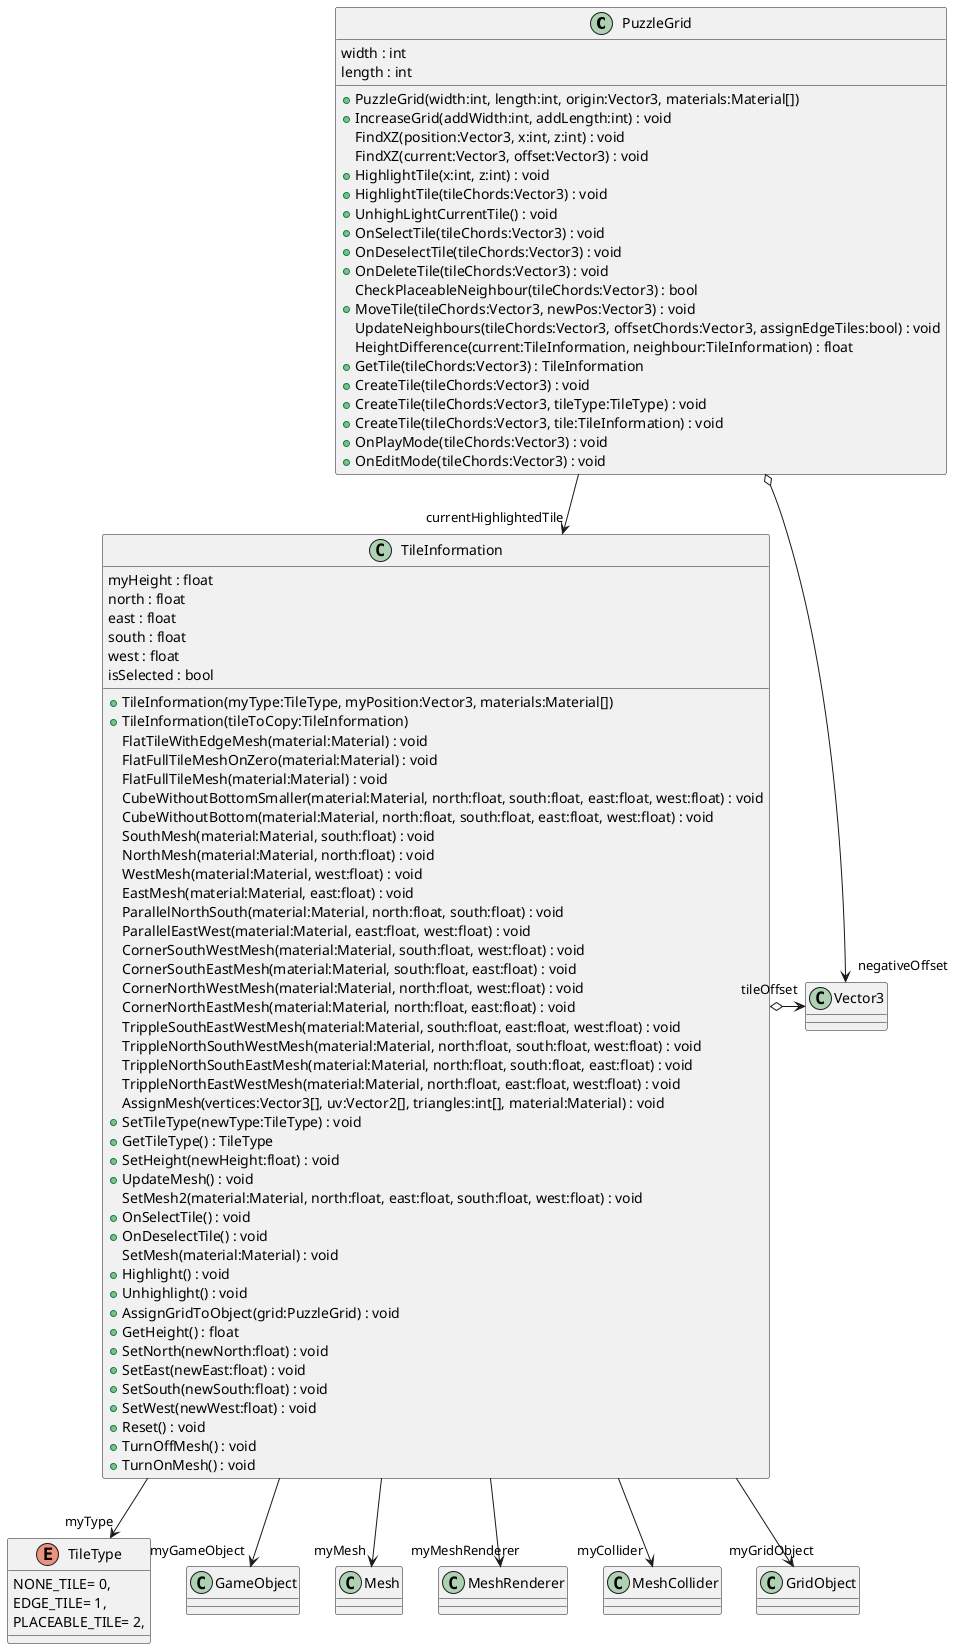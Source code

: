 @startuml
class PuzzleGrid {
    width : int
    length : int
    + PuzzleGrid(width:int, length:int, origin:Vector3, materials:Material[])
    + IncreaseGrid(addWidth:int, addLength:int) : void
    FindXZ(position:Vector3, x:int, z:int) : void
    FindXZ(current:Vector3, offset:Vector3) : void
    + HighlightTile(x:int, z:int) : void
    + HighlightTile(tileChords:Vector3) : void
    + UnhighLightCurrentTile() : void
    + OnSelectTile(tileChords:Vector3) : void
    + OnDeselectTile(tileChords:Vector3) : void
    + OnDeleteTile(tileChords:Vector3) : void
    CheckPlaceableNeighbour(tileChords:Vector3) : bool
    + MoveTile(tileChords:Vector3, newPos:Vector3) : void
    UpdateNeighbours(tileChords:Vector3, offsetChords:Vector3, assignEdgeTiles:bool) : void
    HeightDifference(current:TileInformation, neighbour:TileInformation) : float
    + GetTile(tileChords:Vector3) : TileInformation
    + CreateTile(tileChords:Vector3) : void
    + CreateTile(tileChords:Vector3, tileType:TileType) : void
    + CreateTile(tileChords:Vector3, tile:TileInformation) : void
    + OnPlayMode(tileChords:Vector3) : void
    + OnEditMode(tileChords:Vector3) : void
}
class TileInformation {
    myHeight : float
    north : float
    east : float
    south : float
    west : float
    isSelected : bool
    + TileInformation(myType:TileType, myPosition:Vector3, materials:Material[])
    + TileInformation(tileToCopy:TileInformation)
    FlatTileWithEdgeMesh(material:Material) : void
    FlatFullTileMeshOnZero(material:Material) : void
    FlatFullTileMesh(material:Material) : void
    CubeWithoutBottomSmaller(material:Material, north:float, south:float, east:float, west:float) : void
    CubeWithoutBottom(material:Material, north:float, south:float, east:float, west:float) : void
    SouthMesh(material:Material, south:float) : void
    NorthMesh(material:Material, north:float) : void
    WestMesh(material:Material, west:float) : void
    EastMesh(material:Material, east:float) : void
    ParallelNorthSouth(material:Material, north:float, south:float) : void
    ParallelEastWest(material:Material, east:float, west:float) : void
    CornerSouthWestMesh(material:Material, south:float, west:float) : void
    CornerSouthEastMesh(material:Material, south:float, east:float) : void
    CornerNorthWestMesh(material:Material, north:float, west:float) : void
    CornerNorthEastMesh(material:Material, north:float, east:float) : void
    TrippleSouthEastWestMesh(material:Material, south:float, east:float, west:float) : void
    TrippleNorthSouthWestMesh(material:Material, north:float, south:float, west:float) : void
    TrippleNorthSouthEastMesh(material:Material, north:float, south:float, east:float) : void
    TrippleNorthEastWestMesh(material:Material, north:float, east:float, west:float) : void
    AssignMesh(vertices:Vector3[], uv:Vector2[], triangles:int[], material:Material) : void
    + SetTileType(newType:TileType) : void
    + GetTileType() : TileType
    + SetHeight(newHeight:float) : void
    + UpdateMesh() : void
    SetMesh2(material:Material, north:float, east:float, south:float, west:float) : void
    + OnSelectTile() : void
    + OnDeselectTile() : void
    SetMesh(material:Material) : void
    + Highlight() : void
    + Unhighlight() : void
    + AssignGridToObject(grid:PuzzleGrid) : void
    + GetHeight() : float
    + SetNorth(newNorth:float) : void
    + SetEast(newEast:float) : void
    + SetSouth(newSouth:float) : void
    + SetWest(newWest:float) : void
    + Reset() : void
    + TurnOffMesh() : void
    + TurnOnMesh() : void
}
enum TileType {
    NONE_TILE= 0,
    EDGE_TILE= 1,
    PLACEABLE_TILE= 2,
}
PuzzleGrid o-> "negativeOffset" Vector3
PuzzleGrid --> "currentHighlightedTile" TileInformation
TileInformation --> "myType" TileType
TileInformation --> "myGameObject" GameObject
TileInformation --> "myMesh" Mesh
TileInformation --> "myMeshRenderer" MeshRenderer
TileInformation --> "myCollider" MeshCollider
TileInformation --> "myGridObject" GridObject
TileInformation o-> "tileOffset" Vector3
@enduml
